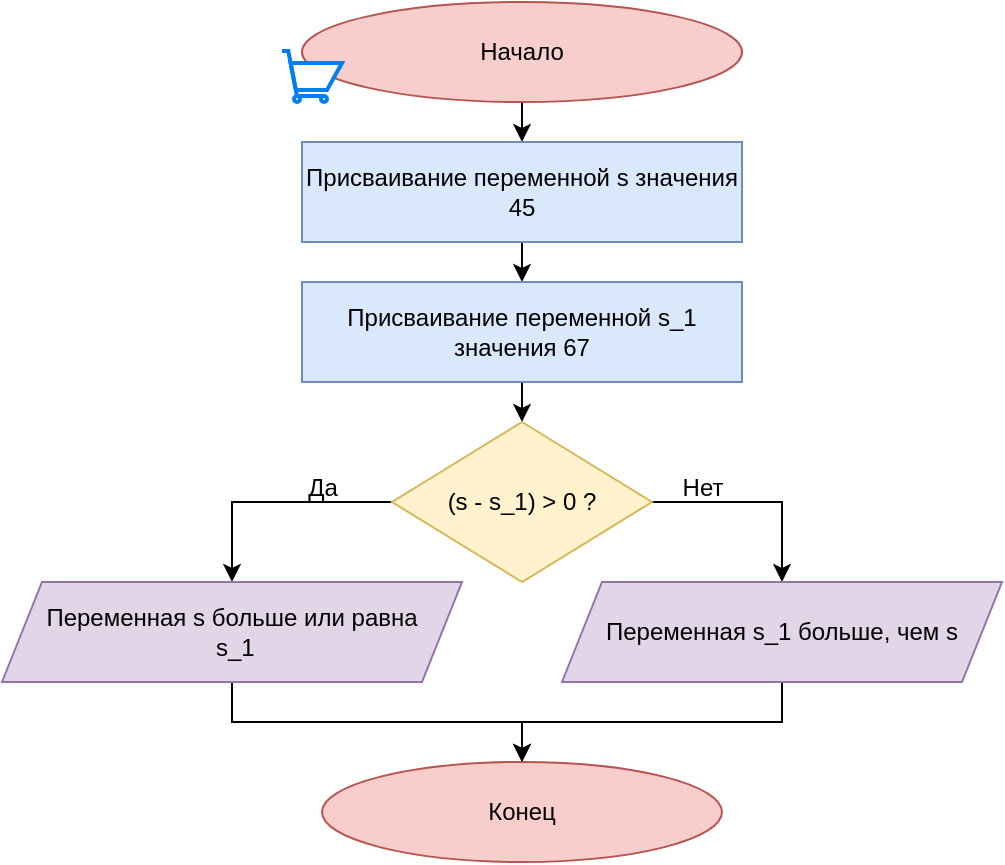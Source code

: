 <mxfile version="24.7.8">
  <diagram name="Страница — 1" id="W2CDsNiv8xTHvrWlTDOc">
    <mxGraphModel dx="1221" dy="717" grid="1" gridSize="10" guides="1" tooltips="1" connect="1" arrows="1" fold="1" page="1" pageScale="1" pageWidth="827" pageHeight="1169" math="0" shadow="0">
      <root>
        <mxCell id="0" />
        <mxCell id="1" parent="0" />
        <mxCell id="u3-JmiM70SIxHqORr8Zl-1" style="edgeStyle=orthogonalEdgeStyle;rounded=0;orthogonalLoop=1;jettySize=auto;html=1;exitX=0.5;exitY=1;exitDx=0;exitDy=0;entryX=0.5;entryY=0;entryDx=0;entryDy=0;" parent="1" source="u3-JmiM70SIxHqORr8Zl-2" target="u3-JmiM70SIxHqORr8Zl-4" edge="1">
          <mxGeometry relative="1" as="geometry" />
        </mxCell>
        <mxCell id="u3-JmiM70SIxHqORr8Zl-2" value="Начало" style="ellipse;whiteSpace=wrap;html=1;fillColor=#f8cecc;strokeColor=#b85450;" parent="1" vertex="1">
          <mxGeometry x="310" y="40" width="220" height="50" as="geometry" />
        </mxCell>
        <mxCell id="u3-JmiM70SIxHqORr8Zl-3" style="edgeStyle=orthogonalEdgeStyle;rounded=0;orthogonalLoop=1;jettySize=auto;html=1;exitX=0.5;exitY=1;exitDx=0;exitDy=0;entryX=0.5;entryY=0;entryDx=0;entryDy=0;" parent="1" source="u3-JmiM70SIxHqORr8Zl-4" target="u3-JmiM70SIxHqORr8Zl-6" edge="1">
          <mxGeometry relative="1" as="geometry" />
        </mxCell>
        <mxCell id="u3-JmiM70SIxHqORr8Zl-4" value="Присваивание переменной s значения 45" style="rounded=0;whiteSpace=wrap;html=1;fillColor=#dae8fc;strokeColor=#6c8ebf;" parent="1" vertex="1">
          <mxGeometry x="310" y="110" width="220" height="50" as="geometry" />
        </mxCell>
        <mxCell id="u3-JmiM70SIxHqORr8Zl-5" style="edgeStyle=orthogonalEdgeStyle;rounded=0;orthogonalLoop=1;jettySize=auto;html=1;exitX=0.5;exitY=1;exitDx=0;exitDy=0;entryX=0.5;entryY=0;entryDx=0;entryDy=0;" parent="1" source="u3-JmiM70SIxHqORr8Zl-6" target="u3-JmiM70SIxHqORr8Zl-9" edge="1">
          <mxGeometry relative="1" as="geometry" />
        </mxCell>
        <mxCell id="u3-JmiM70SIxHqORr8Zl-6" value="Присваивание переменной s_1 значения 67" style="rounded=0;whiteSpace=wrap;html=1;fillColor=#dae8fc;strokeColor=#6c8ebf;" parent="1" vertex="1">
          <mxGeometry x="310" y="180" width="220" height="50" as="geometry" />
        </mxCell>
        <mxCell id="u3-JmiM70SIxHqORr8Zl-7" style="edgeStyle=orthogonalEdgeStyle;rounded=0;orthogonalLoop=1;jettySize=auto;html=1;exitX=1;exitY=0.5;exitDx=0;exitDy=0;entryX=0.5;entryY=0;entryDx=0;entryDy=0;" parent="1" source="u3-JmiM70SIxHqORr8Zl-9" target="u3-JmiM70SIxHqORr8Zl-13" edge="1">
          <mxGeometry relative="1" as="geometry" />
        </mxCell>
        <mxCell id="u3-JmiM70SIxHqORr8Zl-8" style="edgeStyle=orthogonalEdgeStyle;rounded=0;orthogonalLoop=1;jettySize=auto;html=1;exitX=0;exitY=0.5;exitDx=0;exitDy=0;entryX=0.5;entryY=0;entryDx=0;entryDy=0;" parent="1" source="u3-JmiM70SIxHqORr8Zl-9" target="u3-JmiM70SIxHqORr8Zl-15" edge="1">
          <mxGeometry relative="1" as="geometry" />
        </mxCell>
        <mxCell id="u3-JmiM70SIxHqORr8Zl-9" value="(s - s_1) &amp;gt; 0 ?" style="rhombus;whiteSpace=wrap;html=1;fillColor=#fff2cc;strokeColor=#d6b656;" parent="1" vertex="1">
          <mxGeometry x="355" y="250" width="130" height="80" as="geometry" />
        </mxCell>
        <mxCell id="u3-JmiM70SIxHqORr8Zl-10" value="" style="html=1;verticalLabelPosition=bottom;align=center;labelBackgroundColor=#ffffff;verticalAlign=top;strokeWidth=2;strokeColor=#0080F0;shadow=0;dashed=0;shape=mxgraph.ios7.icons.shopping_cart;" parent="1" vertex="1">
          <mxGeometry x="300" y="64.5" width="30" height="25.5" as="geometry" />
        </mxCell>
        <mxCell id="u3-JmiM70SIxHqORr8Zl-11" value="Нет" style="text;html=1;align=center;verticalAlign=middle;resizable=0;points=[];autosize=1;strokeColor=none;fillColor=none;" parent="1" vertex="1">
          <mxGeometry x="490" y="268" width="40" height="30" as="geometry" />
        </mxCell>
        <mxCell id="u3-JmiM70SIxHqORr8Zl-12" style="edgeStyle=orthogonalEdgeStyle;rounded=0;orthogonalLoop=1;jettySize=auto;html=1;exitX=0.5;exitY=1;exitDx=0;exitDy=0;" parent="1" source="u3-JmiM70SIxHqORr8Zl-13" target="u3-JmiM70SIxHqORr8Zl-17" edge="1">
          <mxGeometry relative="1" as="geometry" />
        </mxCell>
        <mxCell id="u3-JmiM70SIxHqORr8Zl-13" value="Переменная s_1 больше, чем s" style="shape=parallelogram;perimeter=parallelogramPerimeter;whiteSpace=wrap;html=1;fixedSize=1;fillColor=#e1d5e7;strokeColor=#9673a6;" parent="1" vertex="1">
          <mxGeometry x="440" y="330" width="220" height="50" as="geometry" />
        </mxCell>
        <mxCell id="u3-JmiM70SIxHqORr8Zl-14" style="edgeStyle=orthogonalEdgeStyle;rounded=0;orthogonalLoop=1;jettySize=auto;html=1;exitX=0.5;exitY=1;exitDx=0;exitDy=0;entryX=0.5;entryY=0;entryDx=0;entryDy=0;" parent="1" source="u3-JmiM70SIxHqORr8Zl-15" target="u3-JmiM70SIxHqORr8Zl-17" edge="1">
          <mxGeometry relative="1" as="geometry" />
        </mxCell>
        <mxCell id="u3-JmiM70SIxHqORr8Zl-15" value="Переменная s больше или равна&lt;br&gt;&amp;nbsp;s_1" style="shape=parallelogram;perimeter=parallelogramPerimeter;whiteSpace=wrap;html=1;fixedSize=1;fillColor=#e1d5e7;strokeColor=#9673a6;" parent="1" vertex="1">
          <mxGeometry x="160" y="330" width="230" height="50" as="geometry" />
        </mxCell>
        <mxCell id="u3-JmiM70SIxHqORr8Zl-16" value="Да" style="text;html=1;align=center;verticalAlign=middle;resizable=0;points=[];autosize=1;strokeColor=none;fillColor=none;" parent="1" vertex="1">
          <mxGeometry x="300" y="268" width="40" height="30" as="geometry" />
        </mxCell>
        <mxCell id="u3-JmiM70SIxHqORr8Zl-17" value="Конец" style="ellipse;whiteSpace=wrap;html=1;fillColor=#f8cecc;strokeColor=#b85450;" parent="1" vertex="1">
          <mxGeometry x="320" y="420" width="200" height="50" as="geometry" />
        </mxCell>
        <mxCell id="u3-JmiM70SIxHqORr8Zl-18" value="" style="shape=image;html=1;verticalAlign=top;verticalLabelPosition=bottom;labelBackgroundColor=#ffffff;imageAspect=0;aspect=fixed;image=https://cdn0.iconfinder.com/data/icons/business-startup-10/50/29-128.png" parent="1" vertex="1">
          <mxGeometry x="530" y="100" width="40" height="40" as="geometry" />
        </mxCell>
      </root>
    </mxGraphModel>
  </diagram>
</mxfile>
